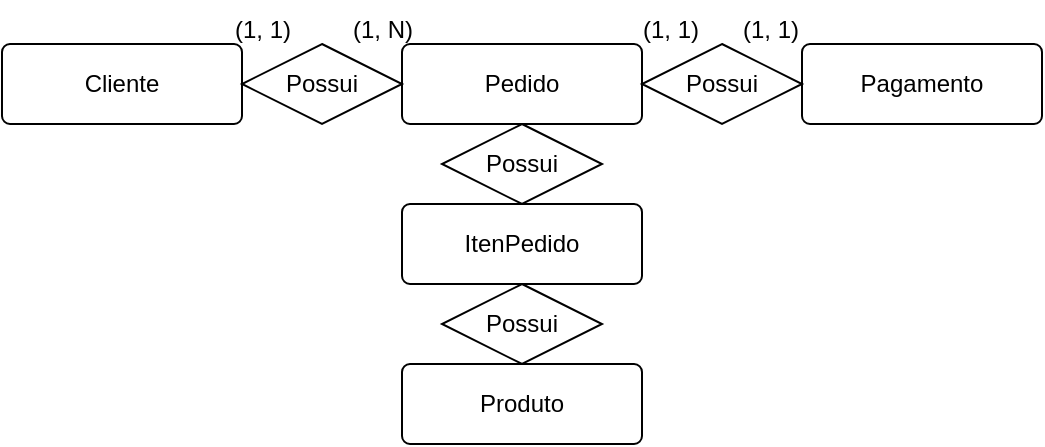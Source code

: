 <mxfile version="26.2.5" pages="2">
  <diagram id="se0fxZswahsqc6XYcfbl" name="Conceitual">
    <mxGraphModel dx="773" dy="416" grid="1" gridSize="10" guides="1" tooltips="1" connect="1" arrows="1" fold="1" page="1" pageScale="1" pageWidth="827" pageHeight="1169" math="0" shadow="0">
      <root>
        <mxCell id="0" />
        <mxCell id="1" parent="0" />
        <mxCell id="rZ9ALATPkoRsczVFqK76-2" value="Cliente" style="rounded=1;arcSize=10;whiteSpace=wrap;html=1;align=center;" vertex="1" parent="1">
          <mxGeometry x="80" y="120" width="120" height="40" as="geometry" />
        </mxCell>
        <mxCell id="rZ9ALATPkoRsczVFqK76-3" value="Produto" style="rounded=1;arcSize=10;whiteSpace=wrap;html=1;align=center;" vertex="1" parent="1">
          <mxGeometry x="280" y="280" width="120" height="40" as="geometry" />
        </mxCell>
        <mxCell id="rZ9ALATPkoRsczVFqK76-4" value="Pedido" style="rounded=1;arcSize=10;whiteSpace=wrap;html=1;align=center;" vertex="1" parent="1">
          <mxGeometry x="280" y="120" width="120" height="40" as="geometry" />
        </mxCell>
        <mxCell id="rZ9ALATPkoRsczVFqK76-5" value="Pagamento" style="rounded=1;arcSize=10;whiteSpace=wrap;html=1;align=center;" vertex="1" parent="1">
          <mxGeometry x="480" y="120" width="120" height="40" as="geometry" />
        </mxCell>
        <mxCell id="rZ9ALATPkoRsczVFqK76-8" value="ItenPedido" style="rounded=1;arcSize=10;whiteSpace=wrap;html=1;align=center;" vertex="1" parent="1">
          <mxGeometry x="280" y="200" width="120" height="40" as="geometry" />
        </mxCell>
        <mxCell id="rZ9ALATPkoRsczVFqK76-9" value="Possui" style="shape=rhombus;perimeter=rhombusPerimeter;whiteSpace=wrap;html=1;align=center;" vertex="1" parent="1">
          <mxGeometry x="200" y="120" width="80" height="40" as="geometry" />
        </mxCell>
        <mxCell id="rZ9ALATPkoRsczVFqK76-10" value="Possui" style="shape=rhombus;perimeter=rhombusPerimeter;whiteSpace=wrap;html=1;align=center;" vertex="1" parent="1">
          <mxGeometry x="400" y="120" width="80" height="40" as="geometry" />
        </mxCell>
        <mxCell id="rZ9ALATPkoRsczVFqK76-11" value="(1, 1)" style="text;html=1;align=center;verticalAlign=middle;resizable=0;points=[];autosize=1;strokeColor=none;fillColor=none;" vertex="1" parent="1">
          <mxGeometry x="185" y="98" width="50" height="30" as="geometry" />
        </mxCell>
        <mxCell id="rZ9ALATPkoRsczVFqK76-12" value="(1, N)" style="text;html=1;align=center;verticalAlign=middle;resizable=0;points=[];autosize=1;strokeColor=none;fillColor=none;" vertex="1" parent="1">
          <mxGeometry x="245" y="98" width="50" height="30" as="geometry" />
        </mxCell>
        <mxCell id="rZ9ALATPkoRsczVFqK76-13" value="(1, 1)" style="text;html=1;align=center;verticalAlign=middle;resizable=0;points=[];autosize=1;strokeColor=none;fillColor=none;" vertex="1" parent="1">
          <mxGeometry x="389" y="98" width="50" height="30" as="geometry" />
        </mxCell>
        <mxCell id="rZ9ALATPkoRsczVFqK76-14" value="(1, 1)" style="text;html=1;align=center;verticalAlign=middle;resizable=0;points=[];autosize=1;strokeColor=none;fillColor=none;" vertex="1" parent="1">
          <mxGeometry x="439" y="98" width="50" height="30" as="geometry" />
        </mxCell>
        <mxCell id="iexuszzZwRYdl_eXc9lJ-1" value="Possui" style="shape=rhombus;perimeter=rhombusPerimeter;whiteSpace=wrap;html=1;align=center;" vertex="1" parent="1">
          <mxGeometry x="300" y="160" width="80" height="40" as="geometry" />
        </mxCell>
        <mxCell id="iexuszzZwRYdl_eXc9lJ-3" value="Possui" style="shape=rhombus;perimeter=rhombusPerimeter;whiteSpace=wrap;html=1;align=center;" vertex="1" parent="1">
          <mxGeometry x="300" y="240" width="80" height="40" as="geometry" />
        </mxCell>
      </root>
    </mxGraphModel>
  </diagram>
  <diagram id="_rRjxH5PH4bFAU_KrJGs" name="Fisico">
    <mxGraphModel dx="1228" dy="661" grid="1" gridSize="10" guides="1" tooltips="1" connect="1" arrows="1" fold="1" page="1" pageScale="1" pageWidth="827" pageHeight="1169" math="0" shadow="0">
      <root>
        <mxCell id="0" />
        <mxCell id="1" parent="0" />
        <mxCell id="ekKYAjEEE46lk020ydIi-1" value="Cliente" style="shape=table;startSize=30;container=1;collapsible=1;childLayout=tableLayout;fixedRows=1;rowLines=0;fontStyle=1;align=center;resizeLast=1;html=1;fillColor=#d80073;strokeColor=#A50040;fontColor=#ffffff;" parent="1" vertex="1">
          <mxGeometry x="240" y="80" width="200" height="210" as="geometry" />
        </mxCell>
        <mxCell id="ekKYAjEEE46lk020ydIi-2" value="" style="shape=tableRow;horizontal=0;startSize=0;swimlaneHead=0;swimlaneBody=0;fillColor=none;collapsible=0;dropTarget=0;points=[[0,0.5],[1,0.5]];portConstraint=eastwest;top=0;left=0;right=0;bottom=1;" parent="ekKYAjEEE46lk020ydIi-1" vertex="1">
          <mxGeometry y="30" width="200" height="30" as="geometry" />
        </mxCell>
        <mxCell id="ekKYAjEEE46lk020ydIi-3" value="PK" style="shape=partialRectangle;connectable=0;fillColor=none;top=0;left=0;bottom=0;right=0;fontStyle=1;overflow=hidden;whiteSpace=wrap;html=1;" parent="ekKYAjEEE46lk020ydIi-2" vertex="1">
          <mxGeometry width="30" height="30" as="geometry">
            <mxRectangle width="30" height="30" as="alternateBounds" />
          </mxGeometry>
        </mxCell>
        <mxCell id="ekKYAjEEE46lk020ydIi-4" value="IdCliente INT" style="shape=partialRectangle;connectable=0;fillColor=none;top=0;left=0;bottom=0;right=0;align=left;spacingLeft=6;fontStyle=5;overflow=hidden;whiteSpace=wrap;html=1;" parent="ekKYAjEEE46lk020ydIi-2" vertex="1">
          <mxGeometry x="30" width="170" height="30" as="geometry">
            <mxRectangle width="170" height="30" as="alternateBounds" />
          </mxGeometry>
        </mxCell>
        <mxCell id="ekKYAjEEE46lk020ydIi-5" value="" style="shape=tableRow;horizontal=0;startSize=0;swimlaneHead=0;swimlaneBody=0;fillColor=none;collapsible=0;dropTarget=0;points=[[0,0.5],[1,0.5]];portConstraint=eastwest;top=0;left=0;right=0;bottom=0;" parent="ekKYAjEEE46lk020ydIi-1" vertex="1">
          <mxGeometry y="60" width="200" height="30" as="geometry" />
        </mxCell>
        <mxCell id="ekKYAjEEE46lk020ydIi-6" value="" style="shape=partialRectangle;connectable=0;fillColor=none;top=0;left=0;bottom=0;right=0;editable=1;overflow=hidden;whiteSpace=wrap;html=1;" parent="ekKYAjEEE46lk020ydIi-5" vertex="1">
          <mxGeometry width="30" height="30" as="geometry">
            <mxRectangle width="30" height="30" as="alternateBounds" />
          </mxGeometry>
        </mxCell>
        <mxCell id="ekKYAjEEE46lk020ydIi-7" value="NomeCompleto VARCHAR(155)" style="shape=partialRectangle;connectable=0;fillColor=none;top=0;left=0;bottom=0;right=0;align=left;spacingLeft=6;overflow=hidden;whiteSpace=wrap;html=1;" parent="ekKYAjEEE46lk020ydIi-5" vertex="1">
          <mxGeometry x="30" width="170" height="30" as="geometry">
            <mxRectangle width="170" height="30" as="alternateBounds" />
          </mxGeometry>
        </mxCell>
        <mxCell id="ekKYAjEEE46lk020ydIi-8" value="" style="shape=tableRow;horizontal=0;startSize=0;swimlaneHead=0;swimlaneBody=0;fillColor=none;collapsible=0;dropTarget=0;points=[[0,0.5],[1,0.5]];portConstraint=eastwest;top=0;left=0;right=0;bottom=0;" parent="ekKYAjEEE46lk020ydIi-1" vertex="1">
          <mxGeometry y="90" width="200" height="30" as="geometry" />
        </mxCell>
        <mxCell id="ekKYAjEEE46lk020ydIi-9" value="" style="shape=partialRectangle;connectable=0;fillColor=none;top=0;left=0;bottom=0;right=0;editable=1;overflow=hidden;whiteSpace=wrap;html=1;" parent="ekKYAjEEE46lk020ydIi-8" vertex="1">
          <mxGeometry width="30" height="30" as="geometry">
            <mxRectangle width="30" height="30" as="alternateBounds" />
          </mxGeometry>
        </mxCell>
        <mxCell id="ekKYAjEEE46lk020ydIi-10" value="E-Mail VARCHAR(100)" style="shape=partialRectangle;connectable=0;fillColor=none;top=0;left=0;bottom=0;right=0;align=left;spacingLeft=6;overflow=hidden;whiteSpace=wrap;html=1;" parent="ekKYAjEEE46lk020ydIi-8" vertex="1">
          <mxGeometry x="30" width="170" height="30" as="geometry">
            <mxRectangle width="170" height="30" as="alternateBounds" />
          </mxGeometry>
        </mxCell>
        <mxCell id="ekKYAjEEE46lk020ydIi-11" value="" style="shape=tableRow;horizontal=0;startSize=0;swimlaneHead=0;swimlaneBody=0;fillColor=none;collapsible=0;dropTarget=0;points=[[0,0.5],[1,0.5]];portConstraint=eastwest;top=0;left=0;right=0;bottom=0;" parent="ekKYAjEEE46lk020ydIi-1" vertex="1">
          <mxGeometry y="120" width="200" height="30" as="geometry" />
        </mxCell>
        <mxCell id="ekKYAjEEE46lk020ydIi-12" value="" style="shape=partialRectangle;connectable=0;fillColor=none;top=0;left=0;bottom=0;right=0;editable=1;overflow=hidden;whiteSpace=wrap;html=1;" parent="ekKYAjEEE46lk020ydIi-11" vertex="1">
          <mxGeometry width="30" height="30" as="geometry">
            <mxRectangle width="30" height="30" as="alternateBounds" />
          </mxGeometry>
        </mxCell>
        <mxCell id="ekKYAjEEE46lk020ydIi-13" value="Telefone INT" style="shape=partialRectangle;connectable=0;fillColor=none;top=0;left=0;bottom=0;right=0;align=left;spacingLeft=6;overflow=hidden;whiteSpace=wrap;html=1;" parent="ekKYAjEEE46lk020ydIi-11" vertex="1">
          <mxGeometry x="30" width="170" height="30" as="geometry">
            <mxRectangle width="170" height="30" as="alternateBounds" />
          </mxGeometry>
        </mxCell>
        <mxCell id="2pehbqq_RIkpNSxCbhLC-1" value="" style="shape=tableRow;horizontal=0;startSize=0;swimlaneHead=0;swimlaneBody=0;fillColor=none;collapsible=0;dropTarget=0;points=[[0,0.5],[1,0.5]];portConstraint=eastwest;top=0;left=0;right=0;bottom=0;" parent="ekKYAjEEE46lk020ydIi-1" vertex="1">
          <mxGeometry y="150" width="200" height="30" as="geometry" />
        </mxCell>
        <mxCell id="2pehbqq_RIkpNSxCbhLC-2" value="" style="shape=partialRectangle;connectable=0;fillColor=none;top=0;left=0;bottom=0;right=0;editable=1;overflow=hidden;whiteSpace=wrap;html=1;" parent="2pehbqq_RIkpNSxCbhLC-1" vertex="1">
          <mxGeometry width="30" height="30" as="geometry">
            <mxRectangle width="30" height="30" as="alternateBounds" />
          </mxGeometry>
        </mxCell>
        <mxCell id="2pehbqq_RIkpNSxCbhLC-3" value="Endereco VARCHAR(255)" style="shape=partialRectangle;connectable=0;fillColor=none;top=0;left=0;bottom=0;right=0;align=left;spacingLeft=6;overflow=hidden;whiteSpace=wrap;html=1;" parent="2pehbqq_RIkpNSxCbhLC-1" vertex="1">
          <mxGeometry x="30" width="170" height="30" as="geometry">
            <mxRectangle width="170" height="30" as="alternateBounds" />
          </mxGeometry>
        </mxCell>
        <mxCell id="2pehbqq_RIkpNSxCbhLC-4" value="" style="shape=tableRow;horizontal=0;startSize=0;swimlaneHead=0;swimlaneBody=0;fillColor=none;collapsible=0;dropTarget=0;points=[[0,0.5],[1,0.5]];portConstraint=eastwest;top=0;left=0;right=0;bottom=0;" parent="ekKYAjEEE46lk020ydIi-1" vertex="1">
          <mxGeometry y="180" width="200" height="30" as="geometry" />
        </mxCell>
        <mxCell id="2pehbqq_RIkpNSxCbhLC-5" value="" style="shape=partialRectangle;connectable=0;fillColor=none;top=0;left=0;bottom=0;right=0;editable=1;overflow=hidden;whiteSpace=wrap;html=1;" parent="2pehbqq_RIkpNSxCbhLC-4" vertex="1">
          <mxGeometry width="30" height="30" as="geometry">
            <mxRectangle width="30" height="30" as="alternateBounds" />
          </mxGeometry>
        </mxCell>
        <mxCell id="2pehbqq_RIkpNSxCbhLC-6" value="DataCadastro DATE" style="shape=partialRectangle;connectable=0;fillColor=none;top=0;left=0;bottom=0;right=0;align=left;spacingLeft=6;overflow=hidden;whiteSpace=wrap;html=1;" parent="2pehbqq_RIkpNSxCbhLC-4" vertex="1">
          <mxGeometry x="30" width="170" height="30" as="geometry">
            <mxRectangle width="170" height="30" as="alternateBounds" />
          </mxGeometry>
        </mxCell>
        <mxCell id="2pehbqq_RIkpNSxCbhLC-7" value="Produto" style="shape=table;startSize=30;container=1;collapsible=1;childLayout=tableLayout;fixedRows=1;rowLines=0;fontStyle=1;align=center;resizeLast=1;html=1;fillColor=#d80073;fontColor=#ffffff;strokeColor=#A50040;" parent="1" vertex="1">
          <mxGeometry x="1160" y="80" width="200" height="240" as="geometry" />
        </mxCell>
        <mxCell id="2pehbqq_RIkpNSxCbhLC-8" value="" style="shape=tableRow;horizontal=0;startSize=0;swimlaneHead=0;swimlaneBody=0;fillColor=none;collapsible=0;dropTarget=0;points=[[0,0.5],[1,0.5]];portConstraint=eastwest;top=0;left=0;right=0;bottom=1;" parent="2pehbqq_RIkpNSxCbhLC-7" vertex="1">
          <mxGeometry y="30" width="200" height="30" as="geometry" />
        </mxCell>
        <mxCell id="2pehbqq_RIkpNSxCbhLC-9" value="PK" style="shape=partialRectangle;connectable=0;fillColor=none;top=0;left=0;bottom=0;right=0;fontStyle=1;overflow=hidden;whiteSpace=wrap;html=1;" parent="2pehbqq_RIkpNSxCbhLC-8" vertex="1">
          <mxGeometry width="30" height="30" as="geometry">
            <mxRectangle width="30" height="30" as="alternateBounds" />
          </mxGeometry>
        </mxCell>
        <mxCell id="2pehbqq_RIkpNSxCbhLC-10" value="IdProduto INT" style="shape=partialRectangle;connectable=0;fillColor=none;top=0;left=0;bottom=0;right=0;align=left;spacingLeft=6;fontStyle=5;overflow=hidden;whiteSpace=wrap;html=1;" parent="2pehbqq_RIkpNSxCbhLC-8" vertex="1">
          <mxGeometry x="30" width="170" height="30" as="geometry">
            <mxRectangle width="170" height="30" as="alternateBounds" />
          </mxGeometry>
        </mxCell>
        <mxCell id="2pehbqq_RIkpNSxCbhLC-11" value="" style="shape=tableRow;horizontal=0;startSize=0;swimlaneHead=0;swimlaneBody=0;fillColor=none;collapsible=0;dropTarget=0;points=[[0,0.5],[1,0.5]];portConstraint=eastwest;top=0;left=0;right=0;bottom=0;" parent="2pehbqq_RIkpNSxCbhLC-7" vertex="1">
          <mxGeometry y="60" width="200" height="30" as="geometry" />
        </mxCell>
        <mxCell id="2pehbqq_RIkpNSxCbhLC-12" value="" style="shape=partialRectangle;connectable=0;fillColor=none;top=0;left=0;bottom=0;right=0;editable=1;overflow=hidden;whiteSpace=wrap;html=1;" parent="2pehbqq_RIkpNSxCbhLC-11" vertex="1">
          <mxGeometry width="30" height="30" as="geometry">
            <mxRectangle width="30" height="30" as="alternateBounds" />
          </mxGeometry>
        </mxCell>
        <mxCell id="2pehbqq_RIkpNSxCbhLC-13" value="NomeProduto VARCHAR(255)" style="shape=partialRectangle;connectable=0;fillColor=none;top=0;left=0;bottom=0;right=0;align=left;spacingLeft=6;overflow=hidden;whiteSpace=wrap;html=1;" parent="2pehbqq_RIkpNSxCbhLC-11" vertex="1">
          <mxGeometry x="30" width="170" height="30" as="geometry">
            <mxRectangle width="170" height="30" as="alternateBounds" />
          </mxGeometry>
        </mxCell>
        <mxCell id="2pehbqq_RIkpNSxCbhLC-14" value="" style="shape=tableRow;horizontal=0;startSize=0;swimlaneHead=0;swimlaneBody=0;fillColor=none;collapsible=0;dropTarget=0;points=[[0,0.5],[1,0.5]];portConstraint=eastwest;top=0;left=0;right=0;bottom=0;" parent="2pehbqq_RIkpNSxCbhLC-7" vertex="1">
          <mxGeometry y="90" width="200" height="30" as="geometry" />
        </mxCell>
        <mxCell id="2pehbqq_RIkpNSxCbhLC-15" value="" style="shape=partialRectangle;connectable=0;fillColor=none;top=0;left=0;bottom=0;right=0;editable=1;overflow=hidden;whiteSpace=wrap;html=1;" parent="2pehbqq_RIkpNSxCbhLC-14" vertex="1">
          <mxGeometry width="30" height="30" as="geometry">
            <mxRectangle width="30" height="30" as="alternateBounds" />
          </mxGeometry>
        </mxCell>
        <mxCell id="2pehbqq_RIkpNSxCbhLC-16" value="DescricaoProduto VARCHAR(255)" style="shape=partialRectangle;connectable=0;fillColor=none;top=0;left=0;bottom=0;right=0;align=left;spacingLeft=6;overflow=hidden;whiteSpace=wrap;html=1;" parent="2pehbqq_RIkpNSxCbhLC-14" vertex="1">
          <mxGeometry x="30" width="170" height="30" as="geometry">
            <mxRectangle width="170" height="30" as="alternateBounds" />
          </mxGeometry>
        </mxCell>
        <mxCell id="2pehbqq_RIkpNSxCbhLC-17" value="" style="shape=tableRow;horizontal=0;startSize=0;swimlaneHead=0;swimlaneBody=0;fillColor=none;collapsible=0;dropTarget=0;points=[[0,0.5],[1,0.5]];portConstraint=eastwest;top=0;left=0;right=0;bottom=0;" parent="2pehbqq_RIkpNSxCbhLC-7" vertex="1">
          <mxGeometry y="120" width="200" height="30" as="geometry" />
        </mxCell>
        <mxCell id="2pehbqq_RIkpNSxCbhLC-18" value="" style="shape=partialRectangle;connectable=0;fillColor=none;top=0;left=0;bottom=0;right=0;editable=1;overflow=hidden;whiteSpace=wrap;html=1;" parent="2pehbqq_RIkpNSxCbhLC-17" vertex="1">
          <mxGeometry width="30" height="30" as="geometry">
            <mxRectangle width="30" height="30" as="alternateBounds" />
          </mxGeometry>
        </mxCell>
        <mxCell id="2pehbqq_RIkpNSxCbhLC-19" value="Preco DECIMAL(18, 6)" style="shape=partialRectangle;connectable=0;fillColor=none;top=0;left=0;bottom=0;right=0;align=left;spacingLeft=6;overflow=hidden;whiteSpace=wrap;html=1;" parent="2pehbqq_RIkpNSxCbhLC-17" vertex="1">
          <mxGeometry x="30" width="170" height="30" as="geometry">
            <mxRectangle width="170" height="30" as="alternateBounds" />
          </mxGeometry>
        </mxCell>
        <mxCell id="2pehbqq_RIkpNSxCbhLC-20" value="" style="shape=tableRow;horizontal=0;startSize=0;swimlaneHead=0;swimlaneBody=0;fillColor=none;collapsible=0;dropTarget=0;points=[[0,0.5],[1,0.5]];portConstraint=eastwest;top=0;left=0;right=0;bottom=0;" parent="2pehbqq_RIkpNSxCbhLC-7" vertex="1">
          <mxGeometry y="150" width="200" height="30" as="geometry" />
        </mxCell>
        <mxCell id="2pehbqq_RIkpNSxCbhLC-21" value="" style="shape=partialRectangle;connectable=0;fillColor=none;top=0;left=0;bottom=0;right=0;editable=1;overflow=hidden;whiteSpace=wrap;html=1;" parent="2pehbqq_RIkpNSxCbhLC-20" vertex="1">
          <mxGeometry width="30" height="30" as="geometry">
            <mxRectangle width="30" height="30" as="alternateBounds" />
          </mxGeometry>
        </mxCell>
        <mxCell id="2pehbqq_RIkpNSxCbhLC-22" value="EstoqueDisponivel INT&amp;nbsp;" style="shape=partialRectangle;connectable=0;fillColor=none;top=0;left=0;bottom=0;right=0;align=left;spacingLeft=6;overflow=hidden;whiteSpace=wrap;html=1;" parent="2pehbqq_RIkpNSxCbhLC-20" vertex="1">
          <mxGeometry x="30" width="170" height="30" as="geometry">
            <mxRectangle width="170" height="30" as="alternateBounds" />
          </mxGeometry>
        </mxCell>
        <mxCell id="3p32j_UXl7xMJMJnAAgx-71" value="" style="endArrow=none;html=1;rounded=0;entryX=1.014;entryY=-0.047;entryDx=0;entryDy=0;entryPerimeter=0;exitX=0.026;exitY=0.007;exitDx=0;exitDy=0;exitPerimeter=0;" edge="1" parent="2pehbqq_RIkpNSxCbhLC-7" target="2pehbqq_RIkpNSxCbhLC-23">
          <mxGeometry relative="1" as="geometry">
            <mxPoint x="-1.821e-13" y="180.81" as="sourcePoint" />
            <mxPoint x="192.0" y="180.0" as="targetPoint" />
          </mxGeometry>
        </mxCell>
        <mxCell id="2pehbqq_RIkpNSxCbhLC-23" value="" style="shape=tableRow;horizontal=0;startSize=0;swimlaneHead=0;swimlaneBody=0;fillColor=none;collapsible=0;dropTarget=0;points=[[0,0.5],[1,0.5]];portConstraint=eastwest;top=0;left=0;right=0;bottom=0;" parent="2pehbqq_RIkpNSxCbhLC-7" vertex="1">
          <mxGeometry y="180" width="200" height="30" as="geometry" />
        </mxCell>
        <mxCell id="2pehbqq_RIkpNSxCbhLC-24" value="" style="shape=partialRectangle;connectable=0;fillColor=none;top=0;left=0;bottom=0;right=0;editable=1;overflow=hidden;whiteSpace=wrap;html=1;" parent="2pehbqq_RIkpNSxCbhLC-23" vertex="1">
          <mxGeometry width="30" height="30" as="geometry">
            <mxRectangle width="30" height="30" as="alternateBounds" />
          </mxGeometry>
        </mxCell>
        <mxCell id="2pehbqq_RIkpNSxCbhLC-25" value="CategoriaProduto VARCHAR(100)" style="shape=partialRectangle;connectable=0;fillColor=none;top=0;left=0;bottom=0;right=0;align=left;spacingLeft=6;overflow=hidden;whiteSpace=wrap;html=1;" parent="2pehbqq_RIkpNSxCbhLC-23" vertex="1">
          <mxGeometry x="30" width="170" height="30" as="geometry">
            <mxRectangle width="170" height="30" as="alternateBounds" />
          </mxGeometry>
        </mxCell>
        <mxCell id="2pehbqq_RIkpNSxCbhLC-26" value="" style="shape=tableRow;horizontal=0;startSize=0;swimlaneHead=0;swimlaneBody=0;fillColor=none;collapsible=0;dropTarget=0;points=[[0,0.5],[1,0.5]];portConstraint=eastwest;top=0;left=0;right=0;bottom=0;" parent="2pehbqq_RIkpNSxCbhLC-7" vertex="1">
          <mxGeometry y="210" width="200" height="30" as="geometry" />
        </mxCell>
        <mxCell id="2pehbqq_RIkpNSxCbhLC-27" value="" style="shape=partialRectangle;connectable=0;fillColor=none;top=0;left=0;bottom=0;right=0;editable=1;overflow=hidden;whiteSpace=wrap;html=1;" parent="2pehbqq_RIkpNSxCbhLC-26" vertex="1">
          <mxGeometry width="30" height="30" as="geometry">
            <mxRectangle width="30" height="30" as="alternateBounds" />
          </mxGeometry>
        </mxCell>
        <mxCell id="2pehbqq_RIkpNSxCbhLC-28" value="ImagemProduto VARCHAR(255)" style="shape=partialRectangle;connectable=0;fillColor=none;top=0;left=0;bottom=0;right=0;align=left;spacingLeft=6;overflow=hidden;whiteSpace=wrap;html=1;" parent="2pehbqq_RIkpNSxCbhLC-26" vertex="1">
          <mxGeometry x="30" width="170" height="30" as="geometry">
            <mxRectangle width="170" height="30" as="alternateBounds" />
          </mxGeometry>
        </mxCell>
        <mxCell id="rHyi4_dHjr65kHQmI8n8-1" value="Pedido" style="shape=table;startSize=30;container=1;collapsible=1;childLayout=tableLayout;fixedRows=1;rowLines=0;fontStyle=1;align=center;resizeLast=1;html=1;fillColor=#d80073;fontColor=#ffffff;strokeColor=#A50040;" parent="1" vertex="1">
          <mxGeometry x="480" y="80" width="200" height="180" as="geometry" />
        </mxCell>
        <mxCell id="3p32j_UXl7xMJMJnAAgx-1" value="" style="endArrow=none;html=1;rounded=0;entryX=1;entryY=0;entryDx=0;entryDy=0;entryPerimeter=0;exitX=0;exitY=0;exitDx=0;exitDy=0;exitPerimeter=0;fontStyle=1" edge="1" parent="rHyi4_dHjr65kHQmI8n8-1" source="6297jIYiMOJZu23jStX5-14" target="6297jIYiMOJZu23jStX5-14">
          <mxGeometry relative="1" as="geometry">
            <mxPoint x="30" y="150" as="sourcePoint" />
            <mxPoint x="190" y="150" as="targetPoint" />
          </mxGeometry>
        </mxCell>
        <mxCell id="3p32j_UXl7xMJMJnAAgx-16" value="" style="endArrow=none;html=1;rounded=0;entryX=1;entryY=0;entryDx=0;entryDy=0;entryPerimeter=0;exitX=0;exitY=0;exitDx=0;exitDy=0;exitPerimeter=0;fontStyle=1" edge="1" parent="rHyi4_dHjr65kHQmI8n8-1" source="6297jIYiMOJZu23jStX5-14" target="6297jIYiMOJZu23jStX5-14">
          <mxGeometry relative="1" as="geometry">
            <mxPoint x="480" y="230" as="sourcePoint" />
            <mxPoint x="680" y="230" as="targetPoint" />
            <Array as="points">
              <mxPoint x="100" y="150" />
              <mxPoint x="120" y="150" />
            </Array>
          </mxGeometry>
        </mxCell>
        <mxCell id="rHyi4_dHjr65kHQmI8n8-2" value="" style="shape=tableRow;horizontal=0;startSize=0;swimlaneHead=0;swimlaneBody=0;fillColor=none;collapsible=0;dropTarget=0;points=[[0,0.5],[1,0.5]];portConstraint=eastwest;top=0;left=0;right=0;bottom=1;" parent="rHyi4_dHjr65kHQmI8n8-1" vertex="1">
          <mxGeometry y="30" width="200" height="30" as="geometry" />
        </mxCell>
        <mxCell id="rHyi4_dHjr65kHQmI8n8-3" value="PK" style="shape=partialRectangle;connectable=0;fillColor=none;top=0;left=0;bottom=0;right=0;fontStyle=1;overflow=hidden;whiteSpace=wrap;html=1;" parent="rHyi4_dHjr65kHQmI8n8-2" vertex="1">
          <mxGeometry width="30" height="30" as="geometry">
            <mxRectangle width="30" height="30" as="alternateBounds" />
          </mxGeometry>
        </mxCell>
        <mxCell id="rHyi4_dHjr65kHQmI8n8-4" value="IdPedido INT" style="shape=partialRectangle;connectable=0;fillColor=none;top=0;left=0;bottom=0;right=0;align=left;spacingLeft=6;fontStyle=5;overflow=hidden;whiteSpace=wrap;html=1;" parent="rHyi4_dHjr65kHQmI8n8-2" vertex="1">
          <mxGeometry x="30" width="170" height="30" as="geometry">
            <mxRectangle width="170" height="30" as="alternateBounds" />
          </mxGeometry>
        </mxCell>
        <mxCell id="rHyi4_dHjr65kHQmI8n8-5" value="" style="shape=tableRow;horizontal=0;startSize=0;swimlaneHead=0;swimlaneBody=0;fillColor=none;collapsible=0;dropTarget=0;points=[[0,0.5],[1,0.5]];portConstraint=eastwest;top=0;left=0;right=0;bottom=0;" parent="rHyi4_dHjr65kHQmI8n8-1" vertex="1">
          <mxGeometry y="60" width="200" height="30" as="geometry" />
        </mxCell>
        <mxCell id="rHyi4_dHjr65kHQmI8n8-6" value="" style="shape=partialRectangle;connectable=0;fillColor=none;top=0;left=0;bottom=0;right=0;editable=1;overflow=hidden;whiteSpace=wrap;html=1;" parent="rHyi4_dHjr65kHQmI8n8-5" vertex="1">
          <mxGeometry width="30" height="30" as="geometry">
            <mxRectangle width="30" height="30" as="alternateBounds" />
          </mxGeometry>
        </mxCell>
        <mxCell id="rHyi4_dHjr65kHQmI8n8-7" value="DataPedido INT&amp;nbsp;" style="shape=partialRectangle;connectable=0;fillColor=none;top=0;left=0;bottom=0;right=0;align=left;spacingLeft=6;overflow=hidden;whiteSpace=wrap;html=1;" parent="rHyi4_dHjr65kHQmI8n8-5" vertex="1">
          <mxGeometry x="30" width="170" height="30" as="geometry">
            <mxRectangle width="170" height="30" as="alternateBounds" />
          </mxGeometry>
        </mxCell>
        <mxCell id="rHyi4_dHjr65kHQmI8n8-8" value="" style="shape=tableRow;horizontal=0;startSize=0;swimlaneHead=0;swimlaneBody=0;fillColor=none;collapsible=0;dropTarget=0;points=[[0,0.5],[1,0.5]];portConstraint=eastwest;top=0;left=0;right=0;bottom=0;" parent="rHyi4_dHjr65kHQmI8n8-1" vertex="1">
          <mxGeometry y="90" width="200" height="30" as="geometry" />
        </mxCell>
        <mxCell id="rHyi4_dHjr65kHQmI8n8-9" value="" style="shape=partialRectangle;connectable=0;fillColor=none;top=0;left=0;bottom=0;right=0;editable=1;overflow=hidden;whiteSpace=wrap;html=1;" parent="rHyi4_dHjr65kHQmI8n8-8" vertex="1">
          <mxGeometry width="30" height="30" as="geometry">
            <mxRectangle width="30" height="30" as="alternateBounds" />
          </mxGeometry>
        </mxCell>
        <mxCell id="rHyi4_dHjr65kHQmI8n8-10" value="StatusPedido VARCHAR(25)" style="shape=partialRectangle;connectable=0;fillColor=none;top=0;left=0;bottom=0;right=0;align=left;spacingLeft=6;overflow=hidden;whiteSpace=wrap;html=1;" parent="rHyi4_dHjr65kHQmI8n8-8" vertex="1">
          <mxGeometry x="30" width="170" height="30" as="geometry">
            <mxRectangle width="170" height="30" as="alternateBounds" />
          </mxGeometry>
        </mxCell>
        <mxCell id="rHyi4_dHjr65kHQmI8n8-11" value="" style="shape=tableRow;horizontal=0;startSize=0;swimlaneHead=0;swimlaneBody=0;fillColor=none;collapsible=0;dropTarget=0;points=[[0,0.5],[1,0.5]];portConstraint=eastwest;top=0;left=0;right=0;bottom=0;" parent="rHyi4_dHjr65kHQmI8n8-1" vertex="1">
          <mxGeometry y="120" width="200" height="30" as="geometry" />
        </mxCell>
        <mxCell id="rHyi4_dHjr65kHQmI8n8-12" value="" style="shape=partialRectangle;connectable=0;fillColor=none;top=0;left=0;bottom=0;right=0;editable=1;overflow=hidden;whiteSpace=wrap;html=1;" parent="rHyi4_dHjr65kHQmI8n8-11" vertex="1">
          <mxGeometry width="30" height="30" as="geometry">
            <mxRectangle width="30" height="30" as="alternateBounds" />
          </mxGeometry>
        </mxCell>
        <mxCell id="rHyi4_dHjr65kHQmI8n8-13" value="ValorTotal DECIMAL(18, 6)" style="shape=partialRectangle;connectable=0;fillColor=none;top=0;left=0;bottom=0;right=0;align=left;spacingLeft=6;overflow=hidden;whiteSpace=wrap;html=1;" parent="rHyi4_dHjr65kHQmI8n8-11" vertex="1">
          <mxGeometry x="30" width="170" height="30" as="geometry">
            <mxRectangle width="170" height="30" as="alternateBounds" />
          </mxGeometry>
        </mxCell>
        <mxCell id="6297jIYiMOJZu23jStX5-14" value="" style="shape=tableRow;horizontal=0;startSize=0;swimlaneHead=0;swimlaneBody=0;fillColor=none;collapsible=0;dropTarget=0;points=[[0,0.5],[1,0.5]];portConstraint=eastwest;top=0;left=0;right=0;bottom=0;" parent="rHyi4_dHjr65kHQmI8n8-1" vertex="1">
          <mxGeometry y="150" width="200" height="30" as="geometry" />
        </mxCell>
        <mxCell id="6297jIYiMOJZu23jStX5-15" value="&lt;b&gt;FK&lt;/b&gt;" style="shape=partialRectangle;connectable=0;fillColor=none;top=0;left=0;bottom=0;right=0;editable=1;overflow=hidden;whiteSpace=wrap;html=1;" parent="6297jIYiMOJZu23jStX5-14" vertex="1">
          <mxGeometry width="30" height="30" as="geometry">
            <mxRectangle width="30" height="30" as="alternateBounds" />
          </mxGeometry>
        </mxCell>
        <mxCell id="6297jIYiMOJZu23jStX5-16" value="&lt;b&gt;IdCliente INT&lt;/b&gt;" style="shape=partialRectangle;connectable=0;fillColor=none;top=0;left=0;bottom=0;right=0;align=left;spacingLeft=6;overflow=hidden;whiteSpace=wrap;html=1;" parent="6297jIYiMOJZu23jStX5-14" vertex="1">
          <mxGeometry x="30" width="170" height="30" as="geometry">
            <mxRectangle width="170" height="30" as="alternateBounds" />
          </mxGeometry>
        </mxCell>
        <mxCell id="w8adKgn2mpvjSDb1_zdK-1" value="Pagamento" style="shape=table;startSize=30;container=1;collapsible=1;childLayout=tableLayout;fixedRows=1;rowLines=0;fontStyle=1;align=center;resizeLast=1;html=1;fillColor=#d80073;fontColor=#ffffff;strokeColor=#A50040;" parent="1" vertex="1">
          <mxGeometry x="720" y="80" width="200" height="180" as="geometry" />
        </mxCell>
        <mxCell id="w8adKgn2mpvjSDb1_zdK-2" value="" style="shape=tableRow;horizontal=0;startSize=0;swimlaneHead=0;swimlaneBody=0;fillColor=none;collapsible=0;dropTarget=0;points=[[0,0.5],[1,0.5]];portConstraint=eastwest;top=0;left=0;right=0;bottom=1;" parent="w8adKgn2mpvjSDb1_zdK-1" vertex="1">
          <mxGeometry y="30" width="200" height="30" as="geometry" />
        </mxCell>
        <mxCell id="w8adKgn2mpvjSDb1_zdK-3" value="PK" style="shape=partialRectangle;connectable=0;fillColor=none;top=0;left=0;bottom=0;right=0;fontStyle=1;overflow=hidden;whiteSpace=wrap;html=1;" parent="w8adKgn2mpvjSDb1_zdK-2" vertex="1">
          <mxGeometry width="30" height="30" as="geometry">
            <mxRectangle width="30" height="30" as="alternateBounds" />
          </mxGeometry>
        </mxCell>
        <mxCell id="w8adKgn2mpvjSDb1_zdK-4" value="IdPagamento INT" style="shape=partialRectangle;connectable=0;fillColor=none;top=0;left=0;bottom=0;right=0;align=left;spacingLeft=6;fontStyle=5;overflow=hidden;whiteSpace=wrap;html=1;" parent="w8adKgn2mpvjSDb1_zdK-2" vertex="1">
          <mxGeometry x="30" width="170" height="30" as="geometry">
            <mxRectangle width="170" height="30" as="alternateBounds" />
          </mxGeometry>
        </mxCell>
        <mxCell id="w8adKgn2mpvjSDb1_zdK-5" value="" style="shape=tableRow;horizontal=0;startSize=0;swimlaneHead=0;swimlaneBody=0;fillColor=none;collapsible=0;dropTarget=0;points=[[0,0.5],[1,0.5]];portConstraint=eastwest;top=0;left=0;right=0;bottom=0;" parent="w8adKgn2mpvjSDb1_zdK-1" vertex="1">
          <mxGeometry y="60" width="200" height="30" as="geometry" />
        </mxCell>
        <mxCell id="w8adKgn2mpvjSDb1_zdK-6" value="" style="shape=partialRectangle;connectable=0;fillColor=none;top=0;left=0;bottom=0;right=0;editable=1;overflow=hidden;whiteSpace=wrap;html=1;" parent="w8adKgn2mpvjSDb1_zdK-5" vertex="1">
          <mxGeometry width="30" height="30" as="geometry">
            <mxRectangle width="30" height="30" as="alternateBounds" />
          </mxGeometry>
        </mxCell>
        <mxCell id="w8adKgn2mpvjSDb1_zdK-7" value="FormaPagamento VARCHAR(30)" style="shape=partialRectangle;connectable=0;fillColor=none;top=0;left=0;bottom=0;right=0;align=left;spacingLeft=6;overflow=hidden;whiteSpace=wrap;html=1;" parent="w8adKgn2mpvjSDb1_zdK-5" vertex="1">
          <mxGeometry x="30" width="170" height="30" as="geometry">
            <mxRectangle width="170" height="30" as="alternateBounds" />
          </mxGeometry>
        </mxCell>
        <mxCell id="w8adKgn2mpvjSDb1_zdK-8" value="" style="shape=tableRow;horizontal=0;startSize=0;swimlaneHead=0;swimlaneBody=0;fillColor=none;collapsible=0;dropTarget=0;points=[[0,0.5],[1,0.5]];portConstraint=eastwest;top=0;left=0;right=0;bottom=0;" parent="w8adKgn2mpvjSDb1_zdK-1" vertex="1">
          <mxGeometry y="90" width="200" height="30" as="geometry" />
        </mxCell>
        <mxCell id="w8adKgn2mpvjSDb1_zdK-9" value="" style="shape=partialRectangle;connectable=0;fillColor=none;top=0;left=0;bottom=0;right=0;editable=1;overflow=hidden;whiteSpace=wrap;html=1;" parent="w8adKgn2mpvjSDb1_zdK-8" vertex="1">
          <mxGeometry width="30" height="30" as="geometry">
            <mxRectangle width="30" height="30" as="alternateBounds" />
          </mxGeometry>
        </mxCell>
        <mxCell id="w8adKgn2mpvjSDb1_zdK-10" value="StatusPagamento VARCHAR(30)" style="shape=partialRectangle;connectable=0;fillColor=none;top=0;left=0;bottom=0;right=0;align=left;spacingLeft=6;overflow=hidden;whiteSpace=wrap;html=1;" parent="w8adKgn2mpvjSDb1_zdK-8" vertex="1">
          <mxGeometry x="30" width="170" height="30" as="geometry">
            <mxRectangle width="170" height="30" as="alternateBounds" />
          </mxGeometry>
        </mxCell>
        <mxCell id="w8adKgn2mpvjSDb1_zdK-11" value="" style="shape=tableRow;horizontal=0;startSize=0;swimlaneHead=0;swimlaneBody=0;fillColor=none;collapsible=0;dropTarget=0;points=[[0,0.5],[1,0.5]];portConstraint=eastwest;top=0;left=0;right=0;bottom=0;" parent="w8adKgn2mpvjSDb1_zdK-1" vertex="1">
          <mxGeometry y="120" width="200" height="30" as="geometry" />
        </mxCell>
        <mxCell id="w8adKgn2mpvjSDb1_zdK-12" value="" style="shape=partialRectangle;connectable=0;fillColor=none;top=0;left=0;bottom=0;right=0;editable=1;overflow=hidden;whiteSpace=wrap;html=1;" parent="w8adKgn2mpvjSDb1_zdK-11" vertex="1">
          <mxGeometry width="30" height="30" as="geometry">
            <mxRectangle width="30" height="30" as="alternateBounds" />
          </mxGeometry>
        </mxCell>
        <mxCell id="w8adKgn2mpvjSDb1_zdK-13" value="DataPagamento DATETIME" style="shape=partialRectangle;connectable=0;fillColor=none;top=0;left=0;bottom=0;right=0;align=left;spacingLeft=6;overflow=hidden;whiteSpace=wrap;html=1;" parent="w8adKgn2mpvjSDb1_zdK-11" vertex="1">
          <mxGeometry x="30" width="170" height="30" as="geometry">
            <mxRectangle width="170" height="30" as="alternateBounds" />
          </mxGeometry>
        </mxCell>
        <mxCell id="3p32j_UXl7xMJMJnAAgx-2" value="" style="shape=tableRow;horizontal=0;startSize=0;swimlaneHead=0;swimlaneBody=0;fillColor=none;collapsible=0;dropTarget=0;points=[[0,0.5],[1,0.5]];portConstraint=eastwest;top=0;left=0;right=0;bottom=0;" vertex="1" parent="w8adKgn2mpvjSDb1_zdK-1">
          <mxGeometry y="150" width="200" height="30" as="geometry" />
        </mxCell>
        <mxCell id="3p32j_UXl7xMJMJnAAgx-3" value="FK" style="shape=partialRectangle;connectable=0;fillColor=none;top=0;left=0;bottom=0;right=0;editable=1;overflow=hidden;whiteSpace=wrap;html=1;fontStyle=1" vertex="1" parent="3p32j_UXl7xMJMJnAAgx-2">
          <mxGeometry width="30" height="30" as="geometry">
            <mxRectangle width="30" height="30" as="alternateBounds" />
          </mxGeometry>
        </mxCell>
        <mxCell id="3p32j_UXl7xMJMJnAAgx-4" value="IdPedido INT" style="shape=partialRectangle;connectable=0;fillColor=none;top=0;left=0;bottom=0;right=0;align=left;spacingLeft=6;overflow=hidden;whiteSpace=wrap;html=1;fontStyle=1" vertex="1" parent="3p32j_UXl7xMJMJnAAgx-2">
          <mxGeometry x="30" width="170" height="30" as="geometry">
            <mxRectangle width="170" height="30" as="alternateBounds" />
          </mxGeometry>
        </mxCell>
        <mxCell id="w8adKgn2mpvjSDb1_zdK-14" value="ItemPedido" style="shape=table;startSize=30;container=1;collapsible=1;childLayout=tableLayout;fixedRows=1;rowLines=0;fontStyle=1;align=center;resizeLast=1;html=1;fillColor=#d80073;fontColor=#ffffff;strokeColor=#A50040;" parent="1" vertex="1">
          <mxGeometry x="960" y="80" width="160" height="150" as="geometry" />
        </mxCell>
        <mxCell id="w8adKgn2mpvjSDb1_zdK-15" value="" style="shape=tableRow;horizontal=0;startSize=0;swimlaneHead=0;swimlaneBody=0;fillColor=none;collapsible=0;dropTarget=0;points=[[0,0.5],[1,0.5]];portConstraint=eastwest;top=0;left=0;right=0;bottom=1;" parent="w8adKgn2mpvjSDb1_zdK-14" vertex="1">
          <mxGeometry y="30" width="160" height="30" as="geometry" />
        </mxCell>
        <mxCell id="w8adKgn2mpvjSDb1_zdK-16" value="PK" style="shape=partialRectangle;connectable=0;fillColor=none;top=0;left=0;bottom=0;right=0;fontStyle=1;overflow=hidden;whiteSpace=wrap;html=1;" parent="w8adKgn2mpvjSDb1_zdK-15" vertex="1">
          <mxGeometry width="30" height="30" as="geometry">
            <mxRectangle width="30" height="30" as="alternateBounds" />
          </mxGeometry>
        </mxCell>
        <mxCell id="w8adKgn2mpvjSDb1_zdK-17" value="IdItemPedido INT" style="shape=partialRectangle;connectable=0;fillColor=none;top=0;left=0;bottom=0;right=0;align=left;spacingLeft=6;fontStyle=5;overflow=hidden;whiteSpace=wrap;html=1;" parent="w8adKgn2mpvjSDb1_zdK-15" vertex="1">
          <mxGeometry x="30" width="130" height="30" as="geometry">
            <mxRectangle width="130" height="30" as="alternateBounds" />
          </mxGeometry>
        </mxCell>
        <mxCell id="w8adKgn2mpvjSDb1_zdK-18" value="" style="shape=tableRow;horizontal=0;startSize=0;swimlaneHead=0;swimlaneBody=0;fillColor=none;collapsible=0;dropTarget=0;points=[[0,0.5],[1,0.5]];portConstraint=eastwest;top=0;left=0;right=0;bottom=0;" parent="w8adKgn2mpvjSDb1_zdK-14" vertex="1">
          <mxGeometry y="60" width="160" height="30" as="geometry" />
        </mxCell>
        <mxCell id="w8adKgn2mpvjSDb1_zdK-19" value="" style="shape=partialRectangle;connectable=0;fillColor=none;top=0;left=0;bottom=0;right=0;editable=1;overflow=hidden;whiteSpace=wrap;html=1;" parent="w8adKgn2mpvjSDb1_zdK-18" vertex="1">
          <mxGeometry width="30" height="30" as="geometry">
            <mxRectangle width="30" height="30" as="alternateBounds" />
          </mxGeometry>
        </mxCell>
        <mxCell id="w8adKgn2mpvjSDb1_zdK-20" value="Quantidade INT" style="shape=partialRectangle;connectable=0;fillColor=none;top=0;left=0;bottom=0;right=0;align=left;spacingLeft=6;overflow=hidden;whiteSpace=wrap;html=1;" parent="w8adKgn2mpvjSDb1_zdK-18" vertex="1">
          <mxGeometry x="30" width="130" height="30" as="geometry">
            <mxRectangle width="130" height="30" as="alternateBounds" />
          </mxGeometry>
        </mxCell>
        <mxCell id="3p32j_UXl7xMJMJnAAgx-6" value="" style="shape=tableRow;horizontal=0;startSize=0;swimlaneHead=0;swimlaneBody=0;fillColor=none;collapsible=0;dropTarget=0;points=[[0,0.5],[1,0.5]];portConstraint=eastwest;top=0;left=0;right=0;bottom=0;" vertex="1" parent="w8adKgn2mpvjSDb1_zdK-14">
          <mxGeometry y="90" width="160" height="30" as="geometry" />
        </mxCell>
        <mxCell id="3p32j_UXl7xMJMJnAAgx-7" value="&lt;b&gt;FK&lt;/b&gt;" style="shape=partialRectangle;connectable=0;fillColor=none;top=0;left=0;bottom=0;right=0;editable=1;overflow=hidden;whiteSpace=wrap;html=1;" vertex="1" parent="3p32j_UXl7xMJMJnAAgx-6">
          <mxGeometry width="30" height="30" as="geometry">
            <mxRectangle width="30" height="30" as="alternateBounds" />
          </mxGeometry>
        </mxCell>
        <mxCell id="3p32j_UXl7xMJMJnAAgx-8" value="&lt;b&gt;IdPedido INT&lt;/b&gt;" style="shape=partialRectangle;connectable=0;fillColor=none;top=0;left=0;bottom=0;right=0;align=left;spacingLeft=6;overflow=hidden;whiteSpace=wrap;html=1;" vertex="1" parent="3p32j_UXl7xMJMJnAAgx-6">
          <mxGeometry x="30" width="130" height="30" as="geometry">
            <mxRectangle width="130" height="30" as="alternateBounds" />
          </mxGeometry>
        </mxCell>
        <mxCell id="3p32j_UXl7xMJMJnAAgx-9" value="" style="shape=tableRow;horizontal=0;startSize=0;swimlaneHead=0;swimlaneBody=0;fillColor=none;collapsible=0;dropTarget=0;points=[[0,0.5],[1,0.5]];portConstraint=eastwest;top=0;left=0;right=0;bottom=0;" vertex="1" parent="w8adKgn2mpvjSDb1_zdK-14">
          <mxGeometry y="120" width="160" height="30" as="geometry" />
        </mxCell>
        <mxCell id="3p32j_UXl7xMJMJnAAgx-10" value="&lt;b&gt;FK&lt;/b&gt;" style="shape=partialRectangle;connectable=0;fillColor=none;top=0;left=0;bottom=0;right=0;editable=1;overflow=hidden;whiteSpace=wrap;html=1;" vertex="1" parent="3p32j_UXl7xMJMJnAAgx-9">
          <mxGeometry width="30" height="30" as="geometry">
            <mxRectangle width="30" height="30" as="alternateBounds" />
          </mxGeometry>
        </mxCell>
        <mxCell id="3p32j_UXl7xMJMJnAAgx-11" value="&lt;b&gt;IdProduto INT&lt;/b&gt;" style="shape=partialRectangle;connectable=0;fillColor=none;top=0;left=0;bottom=0;right=0;align=left;spacingLeft=6;overflow=hidden;whiteSpace=wrap;html=1;" vertex="1" parent="3p32j_UXl7xMJMJnAAgx-9">
          <mxGeometry x="30" width="130" height="30" as="geometry">
            <mxRectangle width="130" height="30" as="alternateBounds" />
          </mxGeometry>
        </mxCell>
        <mxCell id="3p32j_UXl7xMJMJnAAgx-5" value="" style="endArrow=none;html=1;rounded=0;" edge="1" parent="1">
          <mxGeometry relative="1" as="geometry">
            <mxPoint x="480" y="169.5" as="sourcePoint" />
            <mxPoint x="680" y="169.5" as="targetPoint" />
          </mxGeometry>
        </mxCell>
        <mxCell id="3p32j_UXl7xMJMJnAAgx-12" value="" style="endArrow=none;html=1;rounded=0;" edge="1" parent="1">
          <mxGeometry relative="1" as="geometry">
            <mxPoint x="960" y="169.5" as="sourcePoint" />
            <mxPoint x="1120" y="170" as="targetPoint" />
            <Array as="points" />
          </mxGeometry>
        </mxCell>
        <mxCell id="3p32j_UXl7xMJMJnAAgx-13" value="" style="endArrow=none;html=1;rounded=0;" edge="1" parent="1">
          <mxGeometry relative="1" as="geometry">
            <mxPoint x="960" y="199.5" as="sourcePoint" />
            <mxPoint x="1120" y="200" as="targetPoint" />
          </mxGeometry>
        </mxCell>
        <mxCell id="3p32j_UXl7xMJMJnAAgx-14" value="" style="endArrow=none;html=1;rounded=0;" edge="1" parent="1">
          <mxGeometry relative="1" as="geometry">
            <mxPoint x="720" y="169.5" as="sourcePoint" />
            <mxPoint x="920" y="169.5" as="targetPoint" />
          </mxGeometry>
        </mxCell>
        <mxCell id="3p32j_UXl7xMJMJnAAgx-15" value="" style="endArrow=none;html=1;rounded=0;" edge="1" parent="1">
          <mxGeometry relative="1" as="geometry">
            <mxPoint x="720" y="199.5" as="sourcePoint" />
            <mxPoint x="920" y="199.5" as="targetPoint" />
          </mxGeometry>
        </mxCell>
        <mxCell id="3p32j_UXl7xMJMJnAAgx-62" value="" style="endArrow=none;html=1;rounded=0;entryX=1.002;entryY=0.007;entryDx=0;entryDy=0;entryPerimeter=0;" edge="1" parent="1" target="rHyi4_dHjr65kHQmI8n8-11">
          <mxGeometry relative="1" as="geometry">
            <mxPoint x="480" y="200" as="sourcePoint" />
            <mxPoint x="640" y="200" as="targetPoint" />
          </mxGeometry>
        </mxCell>
        <mxCell id="3p32j_UXl7xMJMJnAAgx-63" value="" style="endArrow=none;html=1;rounded=0;" edge="1" parent="1">
          <mxGeometry relative="1" as="geometry">
            <mxPoint x="720" y="230" as="sourcePoint" />
            <mxPoint x="920" y="230" as="targetPoint" />
          </mxGeometry>
        </mxCell>
        <mxCell id="3p32j_UXl7xMJMJnAAgx-64" value="" style="endArrow=none;html=1;rounded=0;entryX=0.978;entryY=0.993;entryDx=0;entryDy=0;entryPerimeter=0;" edge="1" parent="1" target="ekKYAjEEE46lk020ydIi-5">
          <mxGeometry relative="1" as="geometry">
            <mxPoint x="240" y="169.5" as="sourcePoint" />
            <mxPoint x="400" y="169.5" as="targetPoint" />
          </mxGeometry>
        </mxCell>
        <mxCell id="3p32j_UXl7xMJMJnAAgx-65" value="" style="endArrow=none;html=1;rounded=0;entryX=0.986;entryY=1.033;entryDx=0;entryDy=0;entryPerimeter=0;" edge="1" parent="1" target="ekKYAjEEE46lk020ydIi-8">
          <mxGeometry relative="1" as="geometry">
            <mxPoint x="240" y="199.5" as="sourcePoint" />
            <mxPoint x="400" y="199.5" as="targetPoint" />
          </mxGeometry>
        </mxCell>
        <mxCell id="3p32j_UXl7xMJMJnAAgx-66" value="" style="endArrow=none;html=1;rounded=0;entryX=1.002;entryY=-0.033;entryDx=0;entryDy=0;entryPerimeter=0;" edge="1" parent="1" target="2pehbqq_RIkpNSxCbhLC-1">
          <mxGeometry relative="1" as="geometry">
            <mxPoint x="240" y="230" as="sourcePoint" />
            <mxPoint x="400" y="230" as="targetPoint" />
          </mxGeometry>
        </mxCell>
        <mxCell id="3p32j_UXl7xMJMJnAAgx-67" value="" style="endArrow=none;html=1;rounded=0;entryX=1.014;entryY=-0.047;entryDx=0;entryDy=0;entryPerimeter=0;" edge="1" parent="1" target="2pehbqq_RIkpNSxCbhLC-4">
          <mxGeometry relative="1" as="geometry">
            <mxPoint x="240" y="260" as="sourcePoint" />
            <mxPoint x="400" y="260" as="targetPoint" />
          </mxGeometry>
        </mxCell>
        <mxCell id="3p32j_UXl7xMJMJnAAgx-68" value="" style="endArrow=none;html=1;rounded=0;entryX=0.986;entryY=-0.033;entryDx=0;entryDy=0;entryPerimeter=0;" edge="1" parent="1" target="2pehbqq_RIkpNSxCbhLC-14">
          <mxGeometry relative="1" as="geometry">
            <mxPoint x="1161" y="169.5" as="sourcePoint" />
            <mxPoint x="1370" y="170" as="targetPoint" />
          </mxGeometry>
        </mxCell>
        <mxCell id="3p32j_UXl7xMJMJnAAgx-69" value="" style="endArrow=none;html=1;rounded=0;entryX=0.994;entryY=0.953;entryDx=0;entryDy=0;entryPerimeter=0;" edge="1" parent="1" target="2pehbqq_RIkpNSxCbhLC-14">
          <mxGeometry relative="1" as="geometry">
            <mxPoint x="1160" y="199.5" as="sourcePoint" />
            <mxPoint x="1320" y="199.5" as="targetPoint" />
          </mxGeometry>
        </mxCell>
        <mxCell id="3p32j_UXl7xMJMJnAAgx-70" value="" style="endArrow=none;html=1;rounded=0;entryX=1.002;entryY=1.02;entryDx=0;entryDy=0;entryPerimeter=0;" edge="1" parent="1" target="2pehbqq_RIkpNSxCbhLC-17">
          <mxGeometry relative="1" as="geometry">
            <mxPoint x="1160" y="230" as="sourcePoint" />
            <mxPoint x="1320" y="230" as="targetPoint" />
          </mxGeometry>
        </mxCell>
        <mxCell id="3p32j_UXl7xMJMJnAAgx-72" value="" style="endArrow=none;html=1;rounded=0;" edge="1" parent="1">
          <mxGeometry relative="1" as="geometry">
            <mxPoint x="1160" y="290" as="sourcePoint" />
            <mxPoint x="1360" y="291" as="targetPoint" />
          </mxGeometry>
        </mxCell>
        <mxCell id="w5QQBOKMzuGxdOncAMOP-6" value="" style="edgeStyle=entityRelationEdgeStyle;fontSize=12;html=1;endArrow=ERoneToMany;rounded=0;entryX=0;entryY=0.111;entryDx=0;entryDy=0;entryPerimeter=0;" edge="1" parent="1" target="rHyi4_dHjr65kHQmI8n8-1">
          <mxGeometry width="100" height="100" relative="1" as="geometry">
            <mxPoint x="440" y="270" as="sourcePoint" />
            <mxPoint x="540" y="170" as="targetPoint" />
          </mxGeometry>
        </mxCell>
        <mxCell id="w5QQBOKMzuGxdOncAMOP-8" value="" style="edgeStyle=entityRelationEdgeStyle;fontSize=12;html=1;endArrow=ERoneToMany;rounded=0;entryX=-0.01;entryY=0.081;entryDx=0;entryDy=0;entryPerimeter=0;" edge="1" parent="1">
          <mxGeometry width="100" height="100" relative="1" as="geometry">
            <mxPoint x="920" y="250.21" as="sourcePoint" />
            <mxPoint x="958" y="89.78" as="targetPoint" />
            <Array as="points">
              <mxPoint x="1158" y="180" />
            </Array>
          </mxGeometry>
        </mxCell>
        <mxCell id="w5QQBOKMzuGxdOncAMOP-9" value="" style="edgeStyle=entityRelationEdgeStyle;fontSize=12;html=1;endArrow=ERoneToMany;rounded=0;entryX=-0.01;entryY=0.081;entryDx=0;entryDy=0;entryPerimeter=0;exitX=1;exitY=0.5;exitDx=0;exitDy=0;" edge="1" parent="1" source="3p32j_UXl7xMJMJnAAgx-9">
          <mxGeometry width="100" height="100" relative="1" as="geometry">
            <mxPoint x="1120" y="250.21" as="sourcePoint" />
            <mxPoint x="1158" y="89.78" as="targetPoint" />
            <Array as="points">
              <mxPoint x="1358" y="180" />
            </Array>
          </mxGeometry>
        </mxCell>
        <mxCell id="w5QQBOKMzuGxdOncAMOP-11" value="" style="edgeStyle=entityRelationEdgeStyle;fontSize=12;html=1;endArrow=ERmandOne;startArrow=ERmandOne;rounded=0;entryX=0;entryY=0.111;entryDx=0;entryDy=0;entryPerimeter=0;" edge="1" parent="1" target="w8adKgn2mpvjSDb1_zdK-1">
          <mxGeometry width="100" height="100" relative="1" as="geometry">
            <mxPoint x="680" y="250" as="sourcePoint" />
            <mxPoint x="780" y="150" as="targetPoint" />
          </mxGeometry>
        </mxCell>
      </root>
    </mxGraphModel>
  </diagram>
</mxfile>
